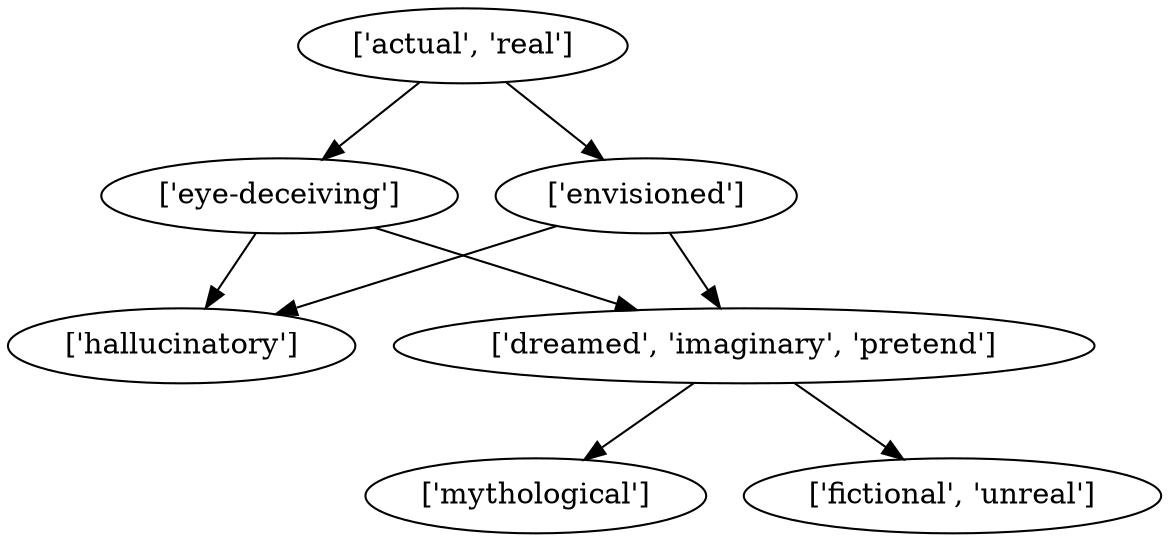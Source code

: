 strict digraph  {
	"['eye-deceiving']" -> "['hallucinatory']";
	"['eye-deceiving']" -> "['dreamed', 'imaginary', 'pretend']";
	"['dreamed', 'imaginary', 'pretend']" -> "['mythological']";
	"['dreamed', 'imaginary', 'pretend']" -> "['fictional', 'unreal']";
	"['actual', 'real']" -> "['eye-deceiving']";
	"['actual', 'real']" -> "['envisioned']";
	"['envisioned']" -> "['hallucinatory']";
	"['envisioned']" -> "['dreamed', 'imaginary', 'pretend']";
}
